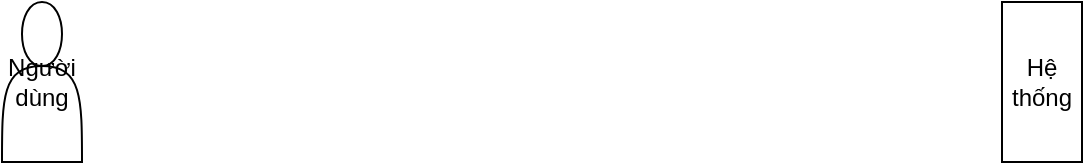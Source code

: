 <?xml version="1.0" encoding="UTF-8"?>
<mxfile>
  <diagram id="use_case" name="Page-1">
    <mxGraphModel dx="1240" dy="580" grid="1" gridSize="10" guides="1" tooltips="1" connect="1" arrows="1" fold="1" page="1" pageScale="1" pageWidth="827" pageHeight="1169" math="0" shadow="0">
      <root>
        <mxCell id="0" />
        <mxCell id="1" parent="0" />
        <mxCell id="actor_user" value="Người dùng" style="shape=actor;whiteSpace=wrap;" vertex="1" parent="1">
          <mxGeometry x="100" y="100" width="40" height="80" as="geometry" />
        </mxCell>
        <mxCell id="actor_system" value="Hệ thống" style="shape=computer;whiteSpace=wrap;" vertex="1" parent="1">
          <mxGeometry x="600" y="100" width="40" height="80" as="geometry" />
        </mxCell>
      </root>
    </mxGraphModel>
  </diagram>
</mxfile>
